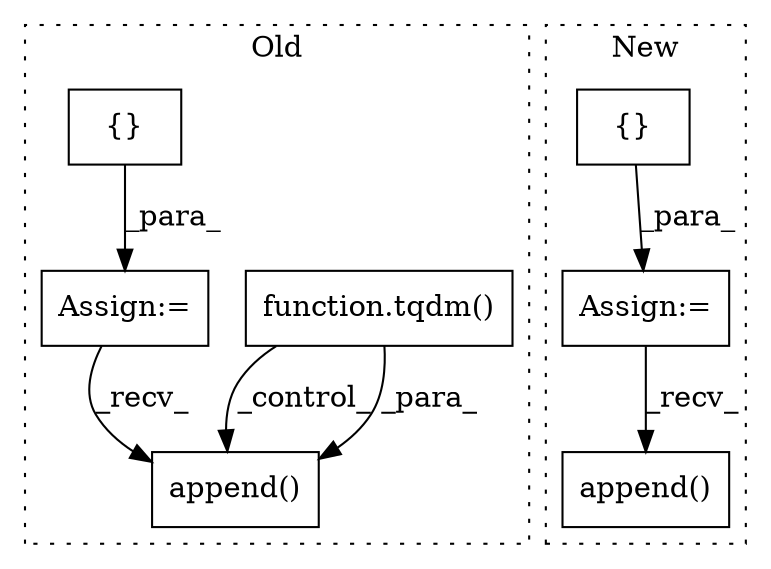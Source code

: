 digraph G {
subgraph cluster0 {
1 [label="function.tqdm()" a="75" s="3819,3834" l="5,1" shape="box"];
5 [label="append()" a="75" s="4350,4389" l="14,1" shape="box"];
6 [label="{}" a="59" s="3779,3779" l="2,1" shape="box"];
7 [label="Assign:=" a="68" s="3776" l="3" shape="box"];
label = "Old";
style="dotted";
}
subgraph cluster1 {
2 [label="append()" a="75" s="5137,5182" l="18,1" shape="box"];
3 [label="Assign:=" a="68" s="4799" l="3" shape="box"];
4 [label="{}" a="59" s="4802,4802" l="2,1" shape="box"];
label = "New";
style="dotted";
}
1 -> 5 [label="_control_"];
1 -> 5 [label="_para_"];
3 -> 2 [label="_recv_"];
4 -> 3 [label="_para_"];
6 -> 7 [label="_para_"];
7 -> 5 [label="_recv_"];
}